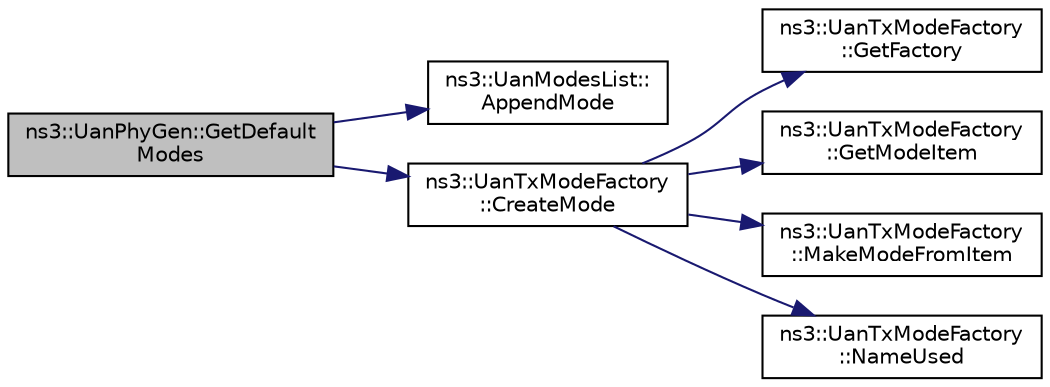 digraph "ns3::UanPhyGen::GetDefaultModes"
{
 // LATEX_PDF_SIZE
  edge [fontname="Helvetica",fontsize="10",labelfontname="Helvetica",labelfontsize="10"];
  node [fontname="Helvetica",fontsize="10",shape=record];
  rankdir="LR";
  Node1 [label="ns3::UanPhyGen::GetDefault\lModes",height=0.2,width=0.4,color="black", fillcolor="grey75", style="filled", fontcolor="black",tooltip="Get the default transmission modes."];
  Node1 -> Node2 [color="midnightblue",fontsize="10",style="solid",fontname="Helvetica"];
  Node2 [label="ns3::UanModesList::\lAppendMode",height=0.2,width=0.4,color="black", fillcolor="white", style="filled",URL="$classns3_1_1_uan_modes_list.html#ae47998ab8ad053aecd5f2849043ec403",tooltip="Add mode to this list."];
  Node1 -> Node3 [color="midnightblue",fontsize="10",style="solid",fontname="Helvetica"];
  Node3 [label="ns3::UanTxModeFactory\l::CreateMode",height=0.2,width=0.4,color="black", fillcolor="white", style="filled",URL="$classns3_1_1_uan_tx_mode_factory.html#a1dcaa49f3b408241596e49f860becfa2",tooltip=" "];
  Node3 -> Node4 [color="midnightblue",fontsize="10",style="solid",fontname="Helvetica"];
  Node4 [label="ns3::UanTxModeFactory\l::GetFactory",height=0.2,width=0.4,color="black", fillcolor="white", style="filled",URL="$classns3_1_1_uan_tx_mode_factory.html#aaabdc7689817c8be0532933bbc4ed95a",tooltip="Construct and get the static global factory instance."];
  Node3 -> Node5 [color="midnightblue",fontsize="10",style="solid",fontname="Helvetica"];
  Node5 [label="ns3::UanTxModeFactory\l::GetModeItem",height=0.2,width=0.4,color="black", fillcolor="white", style="filled",URL="$classns3_1_1_uan_tx_mode_factory.html#afb272ecca21469db956cb5d1473472b6",tooltip="Get a mode by id."];
  Node3 -> Node6 [color="midnightblue",fontsize="10",style="solid",fontname="Helvetica"];
  Node6 [label="ns3::UanTxModeFactory\l::MakeModeFromItem",height=0.2,width=0.4,color="black", fillcolor="white", style="filled",URL="$classns3_1_1_uan_tx_mode_factory.html#a1ff3778acbea7c4d6e1f5e05f029eb5d",tooltip="Create a public UanTxMode from an internal UanTxModeItem."];
  Node3 -> Node7 [color="midnightblue",fontsize="10",style="solid",fontname="Helvetica"];
  Node7 [label="ns3::UanTxModeFactory\l::NameUsed",height=0.2,width=0.4,color="black", fillcolor="white", style="filled",URL="$classns3_1_1_uan_tx_mode_factory.html#aef5545d017936e97e4b317a478aae37d",tooltip="Check if the mode name already exists."];
}

